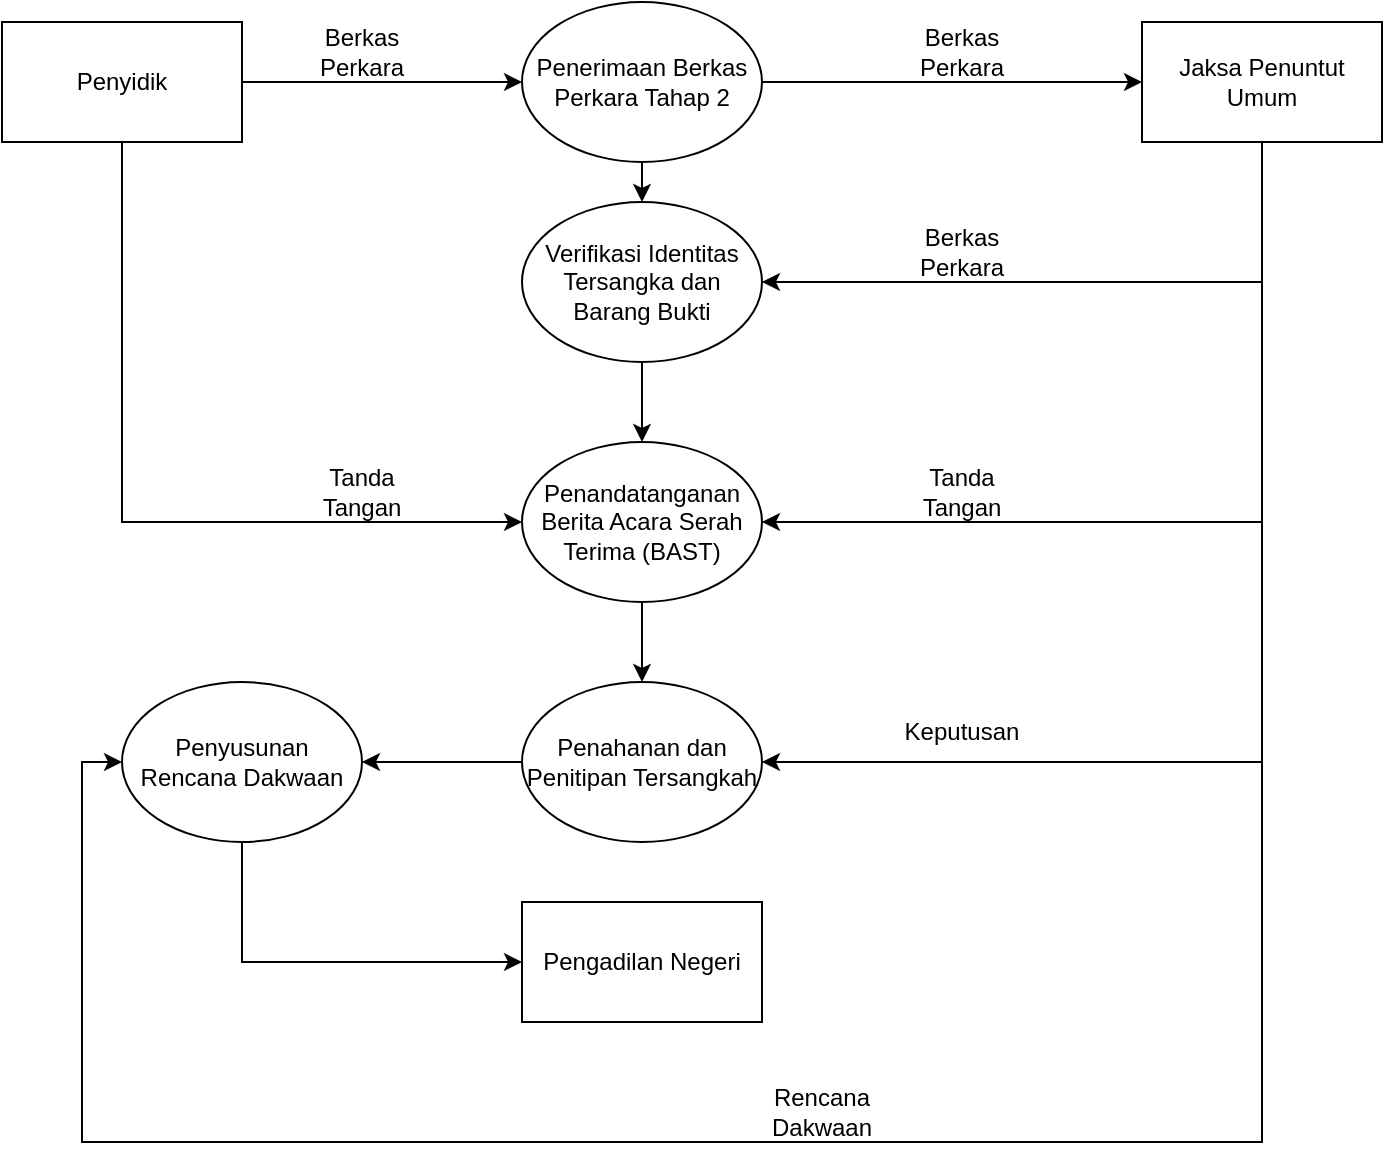 <mxfile version="26.0.16">
  <diagram name="Halaman-1" id="ZUB3IT62KXNVyYTCJgcI">
    <mxGraphModel dx="880" dy="434" grid="1" gridSize="10" guides="1" tooltips="1" connect="1" arrows="1" fold="1" page="1" pageScale="1" pageWidth="827" pageHeight="1169" math="0" shadow="0">
      <root>
        <mxCell id="0" />
        <mxCell id="1" parent="0" />
        <mxCell id="hBM-0KfF6lgRk7k2HPyS-10" style="edgeStyle=orthogonalEdgeStyle;rounded=0;orthogonalLoop=1;jettySize=auto;html=1;exitX=1;exitY=0.5;exitDx=0;exitDy=0;" edge="1" parent="1" source="hBM-0KfF6lgRk7k2HPyS-1" target="hBM-0KfF6lgRk7k2HPyS-9">
          <mxGeometry relative="1" as="geometry" />
        </mxCell>
        <mxCell id="hBM-0KfF6lgRk7k2HPyS-17" style="edgeStyle=orthogonalEdgeStyle;rounded=0;orthogonalLoop=1;jettySize=auto;html=1;exitX=0.5;exitY=1;exitDx=0;exitDy=0;entryX=0;entryY=0.5;entryDx=0;entryDy=0;" edge="1" parent="1" source="hBM-0KfF6lgRk7k2HPyS-1" target="hBM-0KfF6lgRk7k2HPyS-6">
          <mxGeometry relative="1" as="geometry" />
        </mxCell>
        <mxCell id="hBM-0KfF6lgRk7k2HPyS-1" value="Penyidik" style="rounded=0;whiteSpace=wrap;html=1;" vertex="1" parent="1">
          <mxGeometry x="110" y="40" width="120" height="60" as="geometry" />
        </mxCell>
        <mxCell id="hBM-0KfF6lgRk7k2HPyS-14" style="edgeStyle=orthogonalEdgeStyle;rounded=0;orthogonalLoop=1;jettySize=auto;html=1;exitX=0.5;exitY=1;exitDx=0;exitDy=0;entryX=1;entryY=0.5;entryDx=0;entryDy=0;" edge="1" parent="1" source="hBM-0KfF6lgRk7k2HPyS-2" target="hBM-0KfF6lgRk7k2HPyS-7">
          <mxGeometry relative="1" as="geometry">
            <mxPoint x="740" y="170" as="targetPoint" />
          </mxGeometry>
        </mxCell>
        <mxCell id="hBM-0KfF6lgRk7k2HPyS-18" style="edgeStyle=orthogonalEdgeStyle;rounded=0;orthogonalLoop=1;jettySize=auto;html=1;exitX=0.5;exitY=1;exitDx=0;exitDy=0;entryX=1;entryY=0.5;entryDx=0;entryDy=0;" edge="1" parent="1" source="hBM-0KfF6lgRk7k2HPyS-2" target="hBM-0KfF6lgRk7k2HPyS-6">
          <mxGeometry relative="1" as="geometry" />
        </mxCell>
        <mxCell id="hBM-0KfF6lgRk7k2HPyS-22" style="edgeStyle=orthogonalEdgeStyle;rounded=0;orthogonalLoop=1;jettySize=auto;html=1;exitX=0.5;exitY=1;exitDx=0;exitDy=0;entryX=1;entryY=0.5;entryDx=0;entryDy=0;" edge="1" parent="1" source="hBM-0KfF6lgRk7k2HPyS-2" target="hBM-0KfF6lgRk7k2HPyS-8">
          <mxGeometry relative="1" as="geometry" />
        </mxCell>
        <mxCell id="hBM-0KfF6lgRk7k2HPyS-26" style="edgeStyle=orthogonalEdgeStyle;rounded=0;orthogonalLoop=1;jettySize=auto;html=1;exitX=0.5;exitY=1;exitDx=0;exitDy=0;entryX=0;entryY=0.5;entryDx=0;entryDy=0;" edge="1" parent="1" source="hBM-0KfF6lgRk7k2HPyS-2" target="hBM-0KfF6lgRk7k2HPyS-5">
          <mxGeometry relative="1" as="geometry">
            <Array as="points">
              <mxPoint x="740" y="600" />
              <mxPoint x="150" y="600" />
              <mxPoint x="150" y="410" />
            </Array>
          </mxGeometry>
        </mxCell>
        <mxCell id="hBM-0KfF6lgRk7k2HPyS-2" value="Jaksa Penuntut Umum" style="rounded=0;whiteSpace=wrap;html=1;" vertex="1" parent="1">
          <mxGeometry x="680" y="40" width="120" height="60" as="geometry" />
        </mxCell>
        <mxCell id="hBM-0KfF6lgRk7k2HPyS-3" value="Pengadilan Negeri" style="rounded=0;whiteSpace=wrap;html=1;" vertex="1" parent="1">
          <mxGeometry x="370" y="480" width="120" height="60" as="geometry" />
        </mxCell>
        <mxCell id="hBM-0KfF6lgRk7k2HPyS-4" style="edgeStyle=orthogonalEdgeStyle;rounded=0;orthogonalLoop=1;jettySize=auto;html=1;exitX=0;exitY=0.5;exitDx=0;exitDy=0;entryX=0;entryY=0.5;entryDx=0;entryDy=0;" edge="1" parent="1" source="hBM-0KfF6lgRk7k2HPyS-2" target="hBM-0KfF6lgRk7k2HPyS-2">
          <mxGeometry relative="1" as="geometry">
            <Array as="points" />
          </mxGeometry>
        </mxCell>
        <mxCell id="hBM-0KfF6lgRk7k2HPyS-21" value="" style="edgeStyle=orthogonalEdgeStyle;rounded=0;orthogonalLoop=1;jettySize=auto;html=1;" edge="1" parent="1" source="hBM-0KfF6lgRk7k2HPyS-6" target="hBM-0KfF6lgRk7k2HPyS-8">
          <mxGeometry relative="1" as="geometry" />
        </mxCell>
        <mxCell id="hBM-0KfF6lgRk7k2HPyS-6" value="Penandatanganan Berita Acara Serah Terima (BAST)" style="ellipse;whiteSpace=wrap;html=1;" vertex="1" parent="1">
          <mxGeometry x="370" y="250" width="120" height="80" as="geometry" />
        </mxCell>
        <mxCell id="hBM-0KfF6lgRk7k2HPyS-16" value="" style="edgeStyle=orthogonalEdgeStyle;rounded=0;orthogonalLoop=1;jettySize=auto;html=1;" edge="1" parent="1" source="hBM-0KfF6lgRk7k2HPyS-7" target="hBM-0KfF6lgRk7k2HPyS-6">
          <mxGeometry relative="1" as="geometry" />
        </mxCell>
        <mxCell id="hBM-0KfF6lgRk7k2HPyS-7" value="Verifikasi Identitas Tersangka dan Barang Bukti" style="ellipse;whiteSpace=wrap;html=1;" vertex="1" parent="1">
          <mxGeometry x="370" y="130" width="120" height="80" as="geometry" />
        </mxCell>
        <mxCell id="hBM-0KfF6lgRk7k2HPyS-24" value="" style="edgeStyle=orthogonalEdgeStyle;rounded=0;orthogonalLoop=1;jettySize=auto;html=1;" edge="1" parent="1" source="hBM-0KfF6lgRk7k2HPyS-5" target="hBM-0KfF6lgRk7k2HPyS-3">
          <mxGeometry relative="1" as="geometry">
            <Array as="points">
              <mxPoint x="230" y="510" />
            </Array>
          </mxGeometry>
        </mxCell>
        <mxCell id="hBM-0KfF6lgRk7k2HPyS-8" value="Penahanan dan Penitipan Tersangkah" style="ellipse;whiteSpace=wrap;html=1;" vertex="1" parent="1">
          <mxGeometry x="370" y="370" width="120" height="80" as="geometry" />
        </mxCell>
        <mxCell id="hBM-0KfF6lgRk7k2HPyS-12" style="edgeStyle=orthogonalEdgeStyle;rounded=0;orthogonalLoop=1;jettySize=auto;html=1;entryX=0;entryY=0.5;entryDx=0;entryDy=0;" edge="1" parent="1" source="hBM-0KfF6lgRk7k2HPyS-9" target="hBM-0KfF6lgRk7k2HPyS-2">
          <mxGeometry relative="1" as="geometry" />
        </mxCell>
        <mxCell id="hBM-0KfF6lgRk7k2HPyS-28" style="edgeStyle=orthogonalEdgeStyle;rounded=0;orthogonalLoop=1;jettySize=auto;html=1;exitX=0.5;exitY=1;exitDx=0;exitDy=0;entryX=0.5;entryY=0;entryDx=0;entryDy=0;" edge="1" parent="1" source="hBM-0KfF6lgRk7k2HPyS-9" target="hBM-0KfF6lgRk7k2HPyS-7">
          <mxGeometry relative="1" as="geometry" />
        </mxCell>
        <mxCell id="hBM-0KfF6lgRk7k2HPyS-9" value="Penerimaan Berkas Perkara Tahap 2" style="ellipse;whiteSpace=wrap;html=1;" vertex="1" parent="1">
          <mxGeometry x="370" y="30" width="120" height="80" as="geometry" />
        </mxCell>
        <mxCell id="hBM-0KfF6lgRk7k2HPyS-11" value="Berkas Perkara" style="text;html=1;align=center;verticalAlign=middle;whiteSpace=wrap;rounded=0;" vertex="1" parent="1">
          <mxGeometry x="260" y="40" width="60" height="30" as="geometry" />
        </mxCell>
        <mxCell id="hBM-0KfF6lgRk7k2HPyS-13" value="Berkas Perkara" style="text;html=1;align=center;verticalAlign=middle;whiteSpace=wrap;rounded=0;" vertex="1" parent="1">
          <mxGeometry x="560" y="40" width="60" height="30" as="geometry" />
        </mxCell>
        <mxCell id="hBM-0KfF6lgRk7k2HPyS-15" value="Berkas Perkara" style="text;html=1;align=center;verticalAlign=middle;whiteSpace=wrap;rounded=0;" vertex="1" parent="1">
          <mxGeometry x="560" y="140" width="60" height="30" as="geometry" />
        </mxCell>
        <mxCell id="hBM-0KfF6lgRk7k2HPyS-19" value="Tanda Tangan" style="text;html=1;align=center;verticalAlign=middle;whiteSpace=wrap;rounded=0;" vertex="1" parent="1">
          <mxGeometry x="560" y="260" width="60" height="30" as="geometry" />
        </mxCell>
        <mxCell id="hBM-0KfF6lgRk7k2HPyS-20" value="Tanda Tangan" style="text;html=1;align=center;verticalAlign=middle;whiteSpace=wrap;rounded=0;" vertex="1" parent="1">
          <mxGeometry x="260" y="260" width="60" height="30" as="geometry" />
        </mxCell>
        <mxCell id="hBM-0KfF6lgRk7k2HPyS-23" value="Keputusan" style="text;html=1;align=center;verticalAlign=middle;whiteSpace=wrap;rounded=0;" vertex="1" parent="1">
          <mxGeometry x="560" y="380" width="60" height="30" as="geometry" />
        </mxCell>
        <mxCell id="hBM-0KfF6lgRk7k2HPyS-25" value="" style="edgeStyle=orthogonalEdgeStyle;rounded=0;orthogonalLoop=1;jettySize=auto;html=1;" edge="1" parent="1" source="hBM-0KfF6lgRk7k2HPyS-8" target="hBM-0KfF6lgRk7k2HPyS-5">
          <mxGeometry relative="1" as="geometry">
            <mxPoint x="370" y="410" as="sourcePoint" />
            <mxPoint x="170" y="410" as="targetPoint" />
          </mxGeometry>
        </mxCell>
        <mxCell id="hBM-0KfF6lgRk7k2HPyS-5" value="Penyusunan Rencana Dakwaan" style="ellipse;whiteSpace=wrap;html=1;" vertex="1" parent="1">
          <mxGeometry x="170" y="370" width="120" height="80" as="geometry" />
        </mxCell>
        <mxCell id="hBM-0KfF6lgRk7k2HPyS-27" value="Rencana Dakwaan" style="text;html=1;align=center;verticalAlign=middle;whiteSpace=wrap;rounded=0;" vertex="1" parent="1">
          <mxGeometry x="490" y="570" width="60" height="30" as="geometry" />
        </mxCell>
      </root>
    </mxGraphModel>
  </diagram>
</mxfile>
